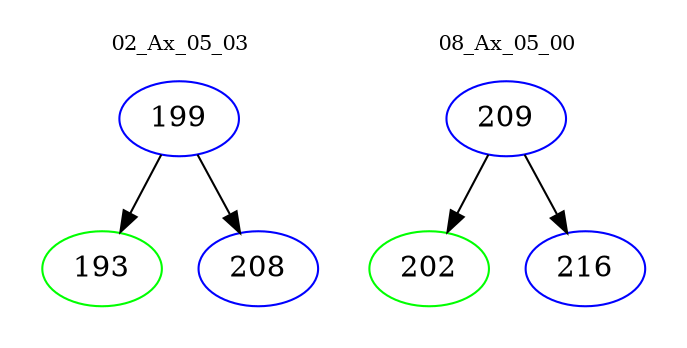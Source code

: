 digraph{
subgraph cluster_0 {
color = white
label = "02_Ax_05_03";
fontsize=10;
T0_199 [label="199", color="blue"]
T0_199 -> T0_193 [color="black"]
T0_193 [label="193", color="green"]
T0_199 -> T0_208 [color="black"]
T0_208 [label="208", color="blue"]
}
subgraph cluster_1 {
color = white
label = "08_Ax_05_00";
fontsize=10;
T1_209 [label="209", color="blue"]
T1_209 -> T1_202 [color="black"]
T1_202 [label="202", color="green"]
T1_209 -> T1_216 [color="black"]
T1_216 [label="216", color="blue"]
}
}
